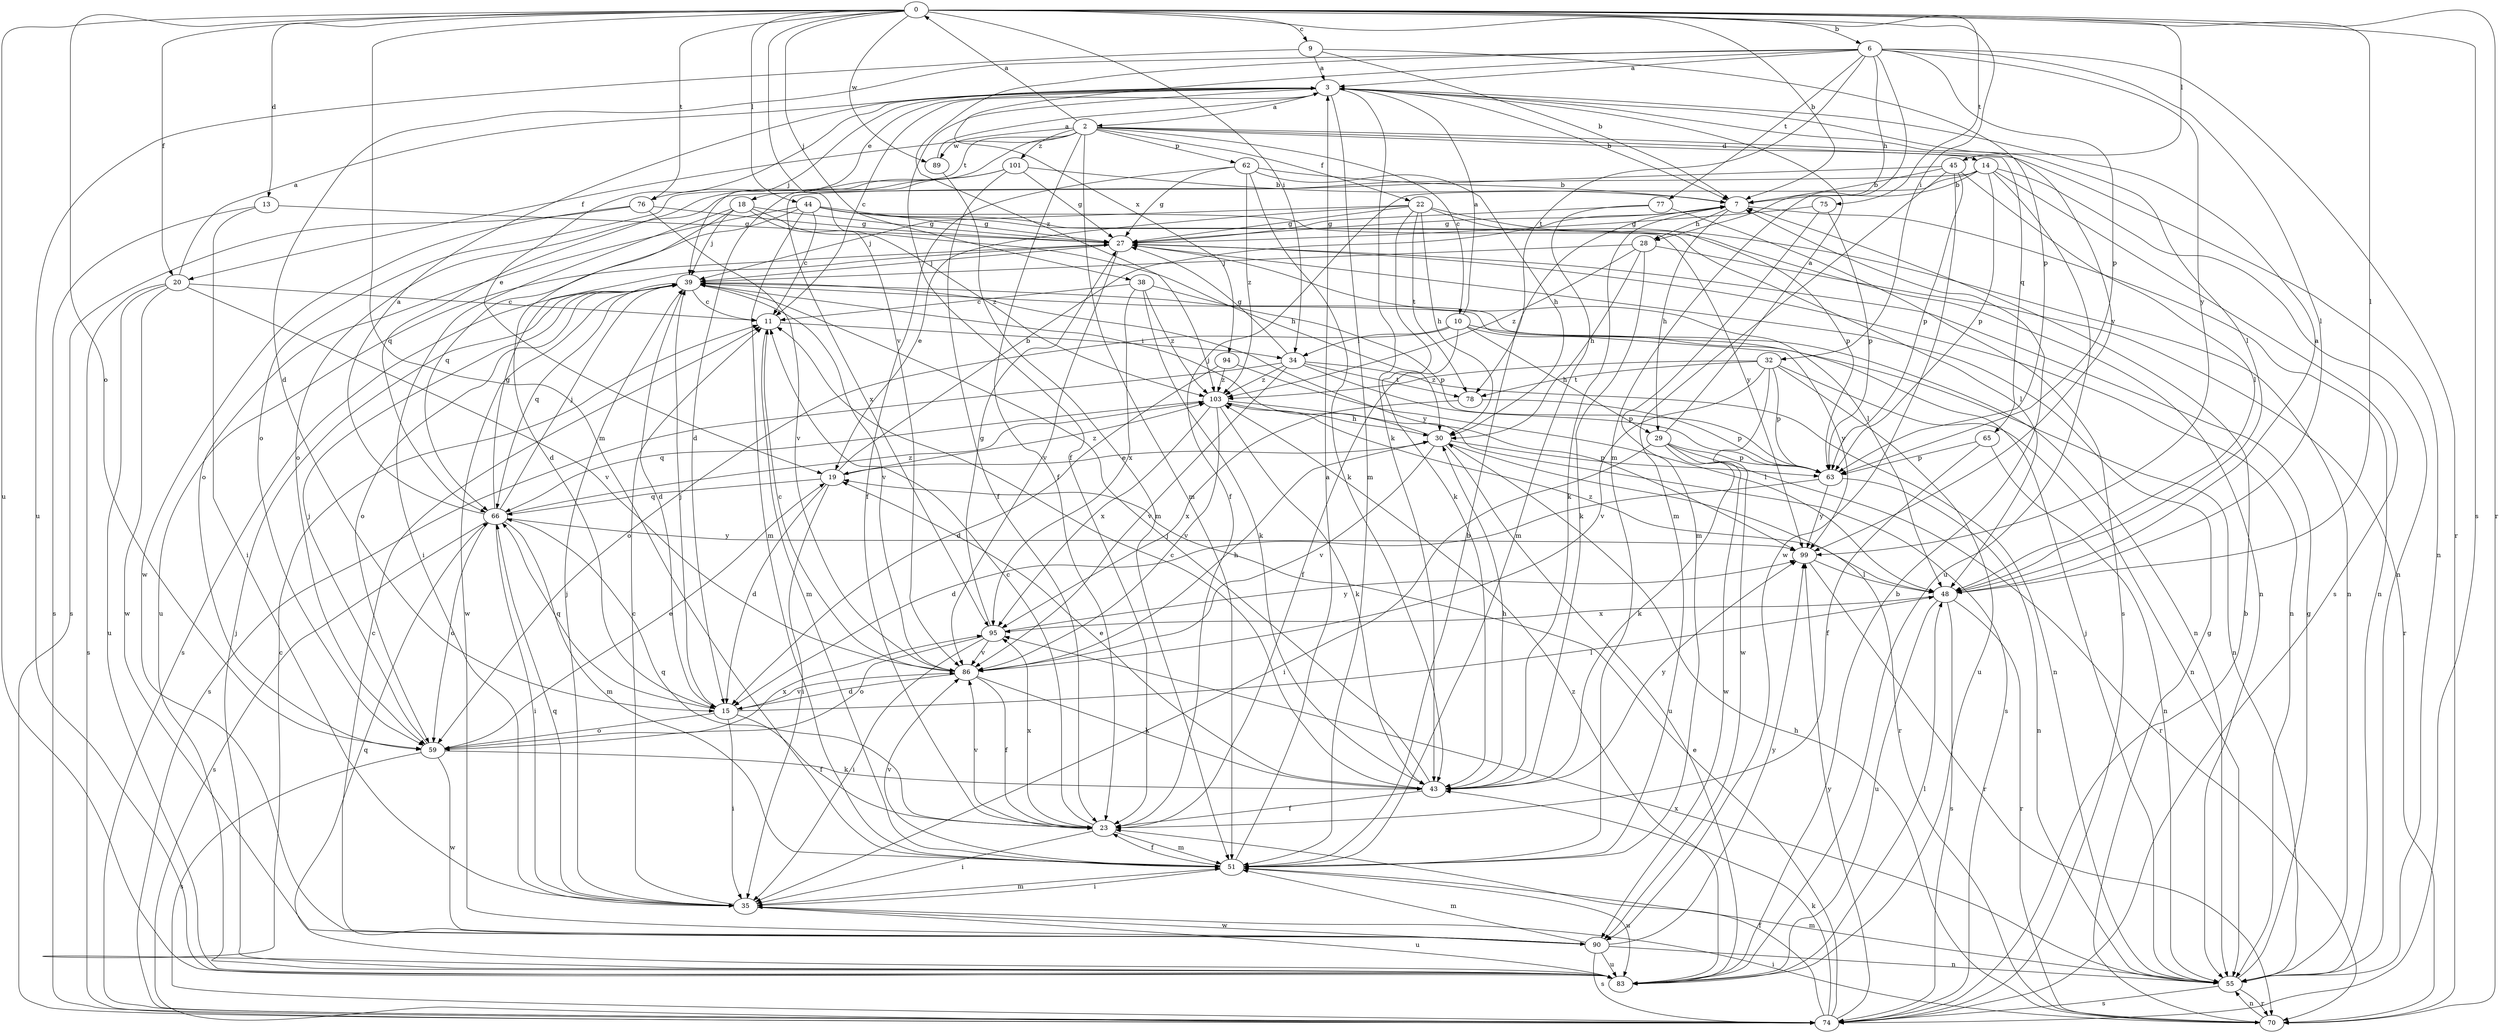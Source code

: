 strict digraph  {
0;
2;
3;
6;
7;
9;
10;
11;
13;
14;
15;
18;
19;
20;
22;
23;
27;
28;
29;
30;
32;
34;
35;
38;
39;
43;
44;
45;
48;
51;
55;
59;
62;
63;
65;
66;
70;
74;
75;
76;
77;
78;
83;
86;
89;
90;
94;
95;
99;
101;
103;
0 -> 6  [label=b];
0 -> 7  [label=b];
0 -> 9  [label=c];
0 -> 13  [label=d];
0 -> 20  [label=f];
0 -> 32  [label=i];
0 -> 34  [label=i];
0 -> 38  [label=j];
0 -> 44  [label=l];
0 -> 45  [label=l];
0 -> 48  [label=l];
0 -> 51  [label=m];
0 -> 59  [label=o];
0 -> 70  [label=r];
0 -> 74  [label=s];
0 -> 75  [label=t];
0 -> 76  [label=t];
0 -> 83  [label=u];
0 -> 86  [label=v];
0 -> 89  [label=w];
2 -> 0  [label=a];
2 -> 10  [label=c];
2 -> 14  [label=d];
2 -> 20  [label=f];
2 -> 22  [label=f];
2 -> 23  [label=f];
2 -> 51  [label=m];
2 -> 55  [label=n];
2 -> 59  [label=o];
2 -> 62  [label=p];
2 -> 65  [label=q];
2 -> 76  [label=t];
2 -> 89  [label=w];
2 -> 101  [label=z];
3 -> 2  [label=a];
3 -> 7  [label=b];
3 -> 11  [label=c];
3 -> 18  [label=e];
3 -> 19  [label=e];
3 -> 23  [label=f];
3 -> 39  [label=j];
3 -> 43  [label=k];
3 -> 48  [label=l];
3 -> 51  [label=m];
3 -> 99  [label=y];
6 -> 3  [label=a];
6 -> 15  [label=d];
6 -> 28  [label=h];
6 -> 48  [label=l];
6 -> 51  [label=m];
6 -> 63  [label=p];
6 -> 70  [label=r];
6 -> 77  [label=t];
6 -> 78  [label=t];
6 -> 94  [label=x];
6 -> 99  [label=y];
6 -> 103  [label=z];
7 -> 27  [label=g];
7 -> 28  [label=h];
7 -> 29  [label=h];
7 -> 43  [label=k];
7 -> 55  [label=n];
9 -> 3  [label=a];
9 -> 7  [label=b];
9 -> 63  [label=p];
9 -> 83  [label=u];
10 -> 3  [label=a];
10 -> 23  [label=f];
10 -> 29  [label=h];
10 -> 34  [label=i];
10 -> 55  [label=n];
10 -> 59  [label=o];
10 -> 99  [label=y];
11 -> 34  [label=i];
11 -> 51  [label=m];
13 -> 27  [label=g];
13 -> 35  [label=i];
13 -> 74  [label=s];
14 -> 7  [label=b];
14 -> 23  [label=f];
14 -> 55  [label=n];
14 -> 59  [label=o];
14 -> 63  [label=p];
14 -> 74  [label=s];
14 -> 83  [label=u];
15 -> 23  [label=f];
15 -> 35  [label=i];
15 -> 39  [label=j];
15 -> 48  [label=l];
15 -> 59  [label=o];
15 -> 66  [label=q];
15 -> 86  [label=v];
18 -> 15  [label=d];
18 -> 27  [label=g];
18 -> 30  [label=h];
18 -> 35  [label=i];
18 -> 39  [label=j];
18 -> 103  [label=z];
19 -> 7  [label=b];
19 -> 15  [label=d];
19 -> 35  [label=i];
19 -> 66  [label=q];
19 -> 103  [label=z];
20 -> 3  [label=a];
20 -> 11  [label=c];
20 -> 74  [label=s];
20 -> 83  [label=u];
20 -> 86  [label=v];
20 -> 90  [label=w];
22 -> 19  [label=e];
22 -> 27  [label=g];
22 -> 30  [label=h];
22 -> 39  [label=j];
22 -> 43  [label=k];
22 -> 55  [label=n];
22 -> 63  [label=p];
22 -> 78  [label=t];
23 -> 11  [label=c];
23 -> 35  [label=i];
23 -> 51  [label=m];
23 -> 66  [label=q];
23 -> 86  [label=v];
23 -> 95  [label=x];
27 -> 39  [label=j];
27 -> 48  [label=l];
27 -> 55  [label=n];
27 -> 83  [label=u];
27 -> 86  [label=v];
28 -> 30  [label=h];
28 -> 39  [label=j];
28 -> 43  [label=k];
28 -> 70  [label=r];
28 -> 103  [label=z];
29 -> 3  [label=a];
29 -> 35  [label=i];
29 -> 43  [label=k];
29 -> 63  [label=p];
29 -> 70  [label=r];
29 -> 90  [label=w];
30 -> 19  [label=e];
30 -> 39  [label=j];
30 -> 63  [label=p];
30 -> 70  [label=r];
30 -> 83  [label=u];
30 -> 86  [label=v];
32 -> 55  [label=n];
32 -> 63  [label=p];
32 -> 78  [label=t];
32 -> 83  [label=u];
32 -> 86  [label=v];
32 -> 90  [label=w];
32 -> 103  [label=z];
34 -> 27  [label=g];
34 -> 55  [label=n];
34 -> 63  [label=p];
34 -> 74  [label=s];
34 -> 78  [label=t];
34 -> 86  [label=v];
34 -> 103  [label=z];
35 -> 11  [label=c];
35 -> 39  [label=j];
35 -> 51  [label=m];
35 -> 66  [label=q];
35 -> 83  [label=u];
35 -> 90  [label=w];
38 -> 11  [label=c];
38 -> 43  [label=k];
38 -> 63  [label=p];
38 -> 95  [label=x];
38 -> 103  [label=z];
39 -> 11  [label=c];
39 -> 15  [label=d];
39 -> 55  [label=n];
39 -> 59  [label=o];
39 -> 66  [label=q];
39 -> 74  [label=s];
39 -> 86  [label=v];
39 -> 90  [label=w];
39 -> 99  [label=y];
43 -> 11  [label=c];
43 -> 19  [label=e];
43 -> 23  [label=f];
43 -> 30  [label=h];
43 -> 39  [label=j];
43 -> 99  [label=y];
44 -> 11  [label=c];
44 -> 27  [label=g];
44 -> 48  [label=l];
44 -> 51  [label=m];
44 -> 55  [label=n];
44 -> 59  [label=o];
44 -> 66  [label=q];
44 -> 99  [label=y];
45 -> 7  [label=b];
45 -> 48  [label=l];
45 -> 51  [label=m];
45 -> 63  [label=p];
45 -> 90  [label=w];
45 -> 95  [label=x];
48 -> 3  [label=a];
48 -> 70  [label=r];
48 -> 74  [label=s];
48 -> 83  [label=u];
48 -> 95  [label=x];
48 -> 103  [label=z];
51 -> 3  [label=a];
51 -> 7  [label=b];
51 -> 23  [label=f];
51 -> 35  [label=i];
51 -> 83  [label=u];
51 -> 86  [label=v];
55 -> 27  [label=g];
55 -> 39  [label=j];
55 -> 51  [label=m];
55 -> 70  [label=r];
55 -> 74  [label=s];
55 -> 95  [label=x];
59 -> 19  [label=e];
59 -> 39  [label=j];
59 -> 43  [label=k];
59 -> 74  [label=s];
59 -> 90  [label=w];
59 -> 95  [label=x];
62 -> 7  [label=b];
62 -> 23  [label=f];
62 -> 27  [label=g];
62 -> 30  [label=h];
62 -> 43  [label=k];
62 -> 103  [label=z];
63 -> 15  [label=d];
63 -> 55  [label=n];
63 -> 99  [label=y];
65 -> 23  [label=f];
65 -> 55  [label=n];
65 -> 63  [label=p];
66 -> 3  [label=a];
66 -> 27  [label=g];
66 -> 35  [label=i];
66 -> 39  [label=j];
66 -> 51  [label=m];
66 -> 59  [label=o];
66 -> 74  [label=s];
66 -> 99  [label=y];
66 -> 103  [label=z];
70 -> 27  [label=g];
70 -> 30  [label=h];
70 -> 35  [label=i];
70 -> 55  [label=n];
74 -> 7  [label=b];
74 -> 19  [label=e];
74 -> 23  [label=f];
74 -> 43  [label=k];
74 -> 99  [label=y];
75 -> 27  [label=g];
75 -> 51  [label=m];
75 -> 63  [label=p];
76 -> 27  [label=g];
76 -> 74  [label=s];
76 -> 86  [label=v];
76 -> 90  [label=w];
77 -> 27  [label=g];
77 -> 51  [label=m];
77 -> 74  [label=s];
78 -> 63  [label=p];
78 -> 95  [label=x];
83 -> 7  [label=b];
83 -> 11  [label=c];
83 -> 39  [label=j];
83 -> 48  [label=l];
83 -> 66  [label=q];
83 -> 103  [label=z];
86 -> 11  [label=c];
86 -> 15  [label=d];
86 -> 23  [label=f];
86 -> 30  [label=h];
86 -> 43  [label=k];
89 -> 3  [label=a];
89 -> 51  [label=m];
90 -> 11  [label=c];
90 -> 51  [label=m];
90 -> 55  [label=n];
90 -> 74  [label=s];
90 -> 83  [label=u];
90 -> 99  [label=y];
94 -> 15  [label=d];
94 -> 48  [label=l];
94 -> 103  [label=z];
95 -> 27  [label=g];
95 -> 35  [label=i];
95 -> 59  [label=o];
95 -> 86  [label=v];
95 -> 99  [label=y];
99 -> 48  [label=l];
99 -> 70  [label=r];
101 -> 7  [label=b];
101 -> 15  [label=d];
101 -> 23  [label=f];
101 -> 27  [label=g];
101 -> 66  [label=q];
103 -> 30  [label=h];
103 -> 43  [label=k];
103 -> 66  [label=q];
103 -> 74  [label=s];
103 -> 86  [label=v];
103 -> 95  [label=x];
}
